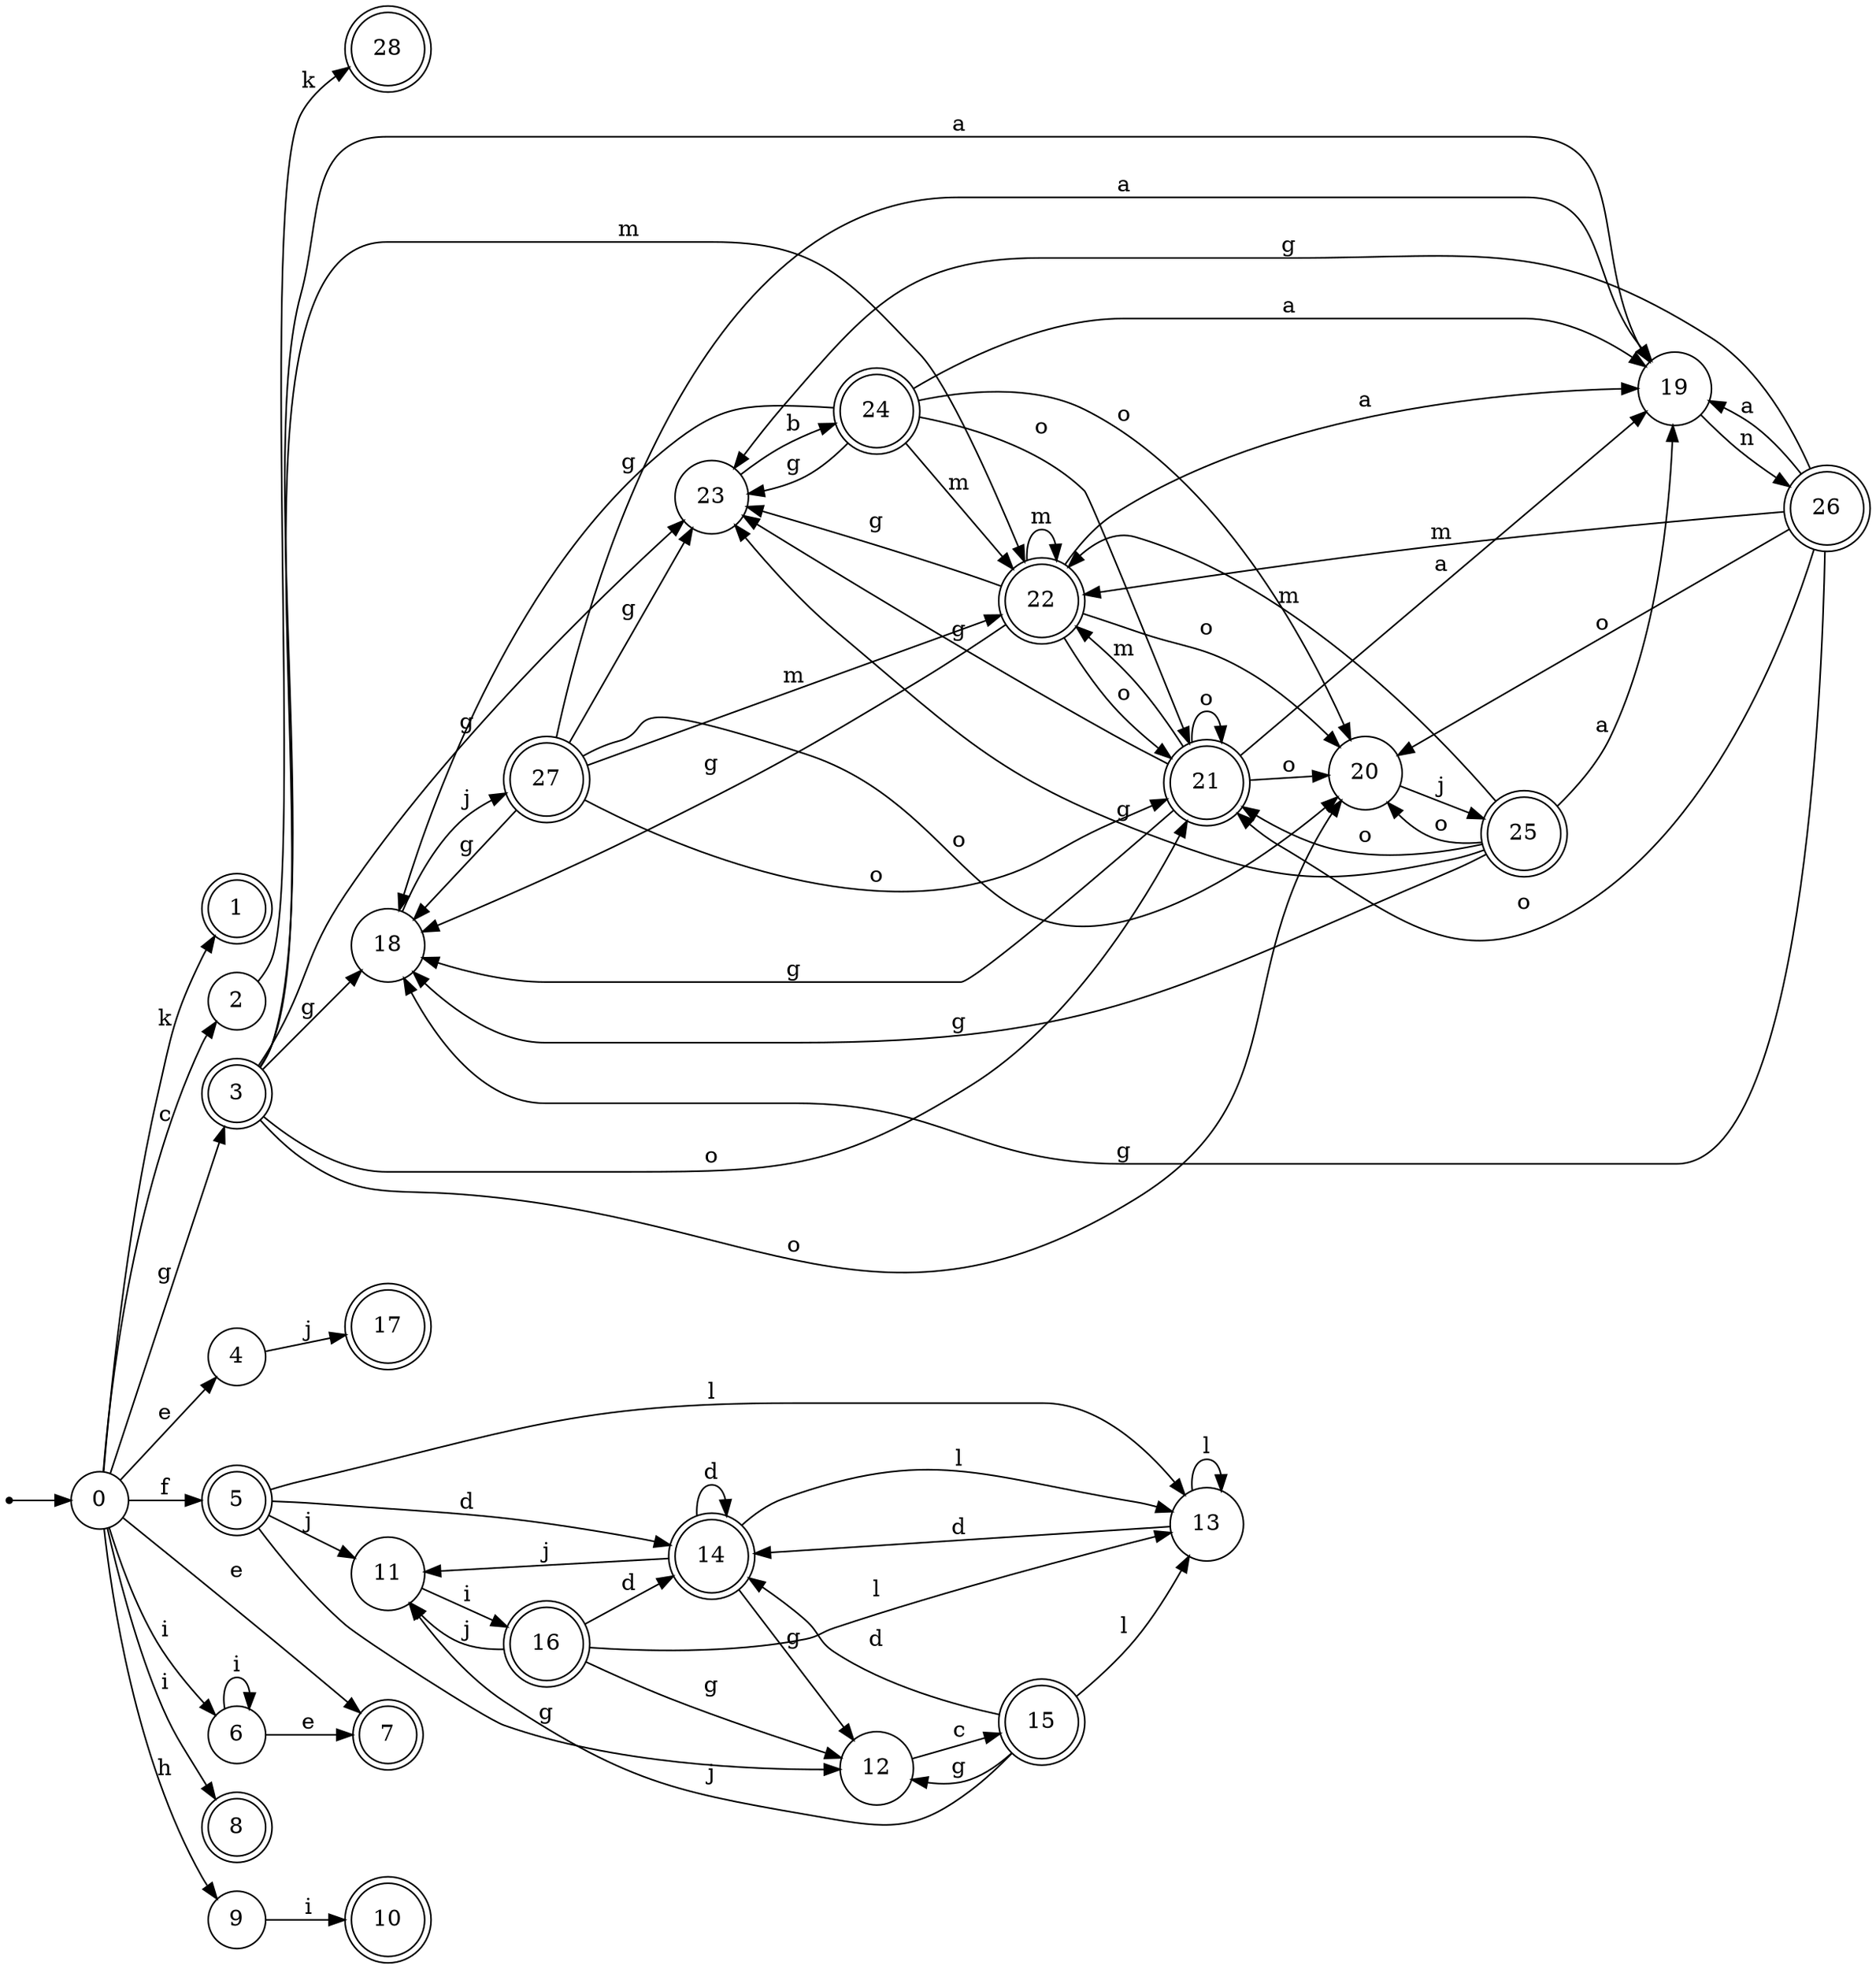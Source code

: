 digraph finite_state_machine {
rankdir=LR;
size="20,20";
node [shape = point]; "dummy0"
node [shape = circle]; "0";
"dummy0" -> "0";
node [shape = doublecircle]; "1";node [shape = circle]; "2";
node [shape = doublecircle]; "3";node [shape = circle]; "4";
node [shape = doublecircle]; "5";node [shape = circle]; "6";
node [shape = doublecircle]; "7";node [shape = doublecircle]; "8";node [shape = circle]; "9";
node [shape = doublecircle]; "10";node [shape = circle]; "11";
node [shape = circle]; "12";
node [shape = circle]; "13";
node [shape = doublecircle]; "14";node [shape = doublecircle]; "15";node [shape = doublecircle]; "16";node [shape = doublecircle]; "17";node [shape = circle]; "18";
node [shape = circle]; "19";
node [shape = circle]; "20";
node [shape = doublecircle]; "21";node [shape = doublecircle]; "22";node [shape = circle]; "23";
node [shape = doublecircle]; "24";node [shape = doublecircle]; "25";node [shape = doublecircle]; "26";node [shape = doublecircle]; "27";node [shape = doublecircle]; "28";"0" -> "1" [label = "k"];
 "0" -> "2" [label = "c"];
 "0" -> "3" [label = "g"];
 "0" -> "4" [label = "e"];
 "0" -> "7" [label = "e"];
 "0" -> "5" [label = "f"];
 "0" -> "8" [label = "i"];
 "0" -> "6" [label = "i"];
 "0" -> "9" [label = "h"];
 "9" -> "10" [label = "i"];
 "6" -> "6" [label = "i"];
 "6" -> "7" [label = "e"];
 "5" -> "11" [label = "j"];
 "5" -> "12" [label = "g"];
 "5" -> "13" [label = "l"];
 "5" -> "14" [label = "d"];
 "14" -> "14" [label = "d"];
 "14" -> "13" [label = "l"];
 "14" -> "11" [label = "j"];
 "14" -> "12" [label = "g"];
 "13" -> "13" [label = "l"];
 "13" -> "14" [label = "d"];
 "12" -> "15" [label = "c"];
 "15" -> "12" [label = "g"];
 "15" -> "11" [label = "j"];
 "15" -> "13" [label = "l"];
 "15" -> "14" [label = "d"];
 "11" -> "16" [label = "i"];
 "16" -> "11" [label = "j"];
 "16" -> "12" [label = "g"];
 "16" -> "13" [label = "l"];
 "16" -> "14" [label = "d"];
 "4" -> "17" [label = "j"];
 "3" -> "18" [label = "g"];
 "3" -> "23" [label = "g"];
 "3" -> "19" [label = "a"];
 "3" -> "20" [label = "o"];
 "3" -> "21" [label = "o"];
 "3" -> "22" [label = "m"];
 "23" -> "24" [label = "b"];
 "24" -> "18" [label = "g"];
 "24" -> "23" [label = "g"];
 "24" -> "19" [label = "a"];
 "24" -> "20" [label = "o"];
 "24" -> "21" [label = "o"];
 "24" -> "22" [label = "m"];
 "22" -> "22" [label = "m"];
 "22" -> "18" [label = "g"];
 "22" -> "23" [label = "g"];
 "22" -> "19" [label = "a"];
 "22" -> "20" [label = "o"];
 "22" -> "21" [label = "o"];
 "21" -> "20" [label = "o"];
 "21" -> "21" [label = "o"];
 "21" -> "18" [label = "g"];
 "21" -> "23" [label = "g"];
 "21" -> "19" [label = "a"];
 "21" -> "22" [label = "m"];
 "20" -> "25" [label = "j"];
 "25" -> "20" [label = "o"];
 "25" -> "21" [label = "o"];
 "25" -> "18" [label = "g"];
 "25" -> "23" [label = "g"];
 "25" -> "19" [label = "a"];
 "25" -> "22" [label = "m"];
 "19" -> "26" [label = "n"];
 "26" -> "19" [label = "a"];
 "26" -> "18" [label = "g"];
 "26" -> "23" [label = "g"];
 "26" -> "20" [label = "o"];
 "26" -> "21" [label = "o"];
 "26" -> "22" [label = "m"];
 "18" -> "27" [label = "j"];
 "27" -> "18" [label = "g"];
 "27" -> "23" [label = "g"];
 "27" -> "19" [label = "a"];
 "27" -> "20" [label = "o"];
 "27" -> "21" [label = "o"];
 "27" -> "22" [label = "m"];
 "2" -> "28" [label = "k"];
 }
